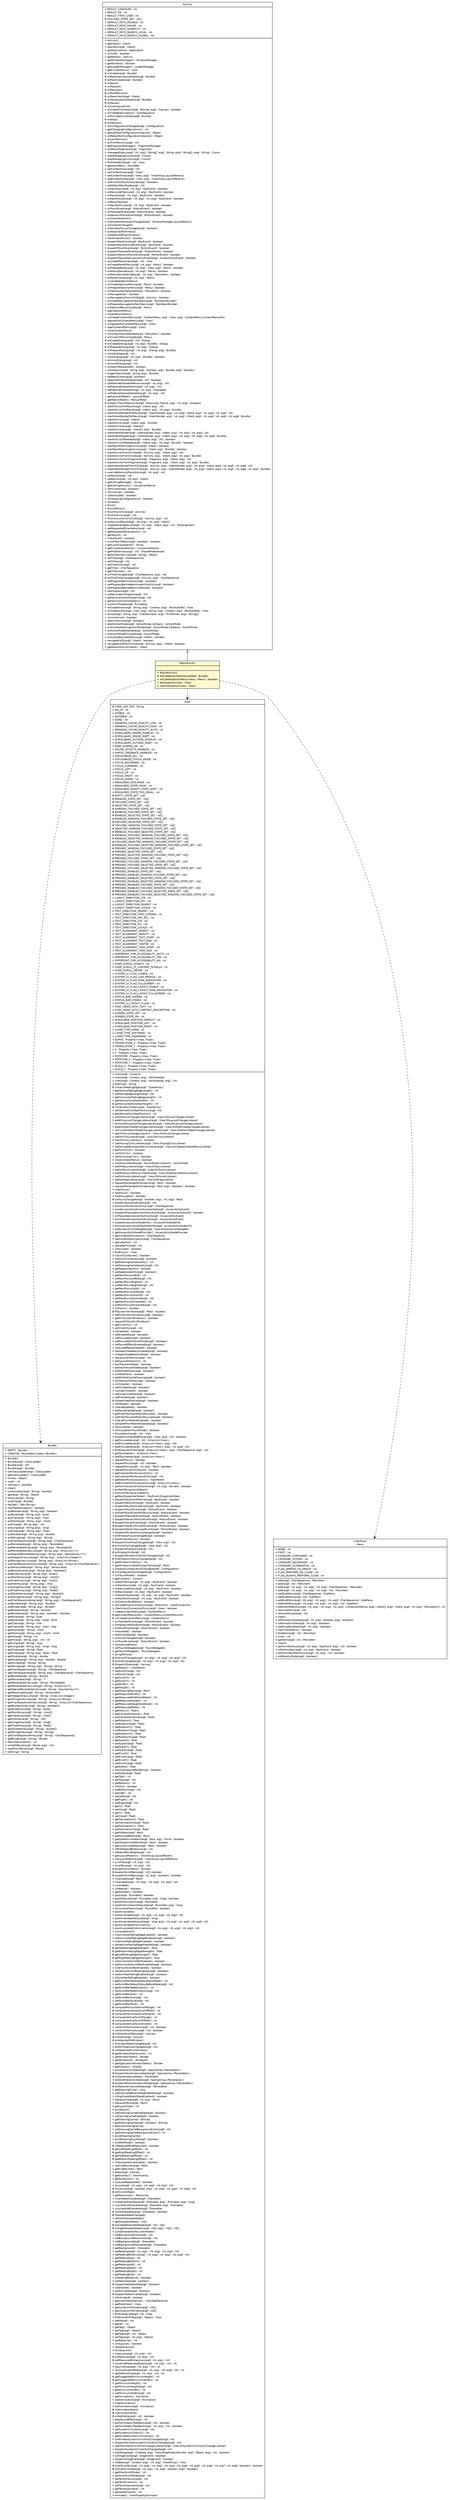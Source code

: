 #!/usr/local/bin/dot
#
# Class diagram 
# Generated by UMLGraph version R5_6_6-1-g9240c4 (http://www.umlgraph.org/)
#

digraph G {
	edge [fontname="Helvetica",fontsize=10,labelfontname="Helvetica",labelfontsize=10];
	node [fontname="Helvetica",fontsize=10,shape=plaintext];
	nodesep=0.25;
	ranksep=0.5;
	// epfl.sweng.entry.MainActivity
	c616 [label=<<table title="epfl.sweng.entry.MainActivity" border="0" cellborder="1" cellspacing="0" cellpadding="2" port="p" bgcolor="lemonChiffon" href="./MainActivity.html">
		<tr><td><table border="0" cellspacing="0" cellpadding="1">
<tr><td align="center" balign="center"> MainActivity </td></tr>
		</table></td></tr>
		<tr><td><table border="0" cellspacing="0" cellpadding="1">
<tr><td align="left" balign="left">  </td></tr>
		</table></td></tr>
		<tr><td><table border="0" cellspacing="0" cellpadding="1">
<tr><td align="left" balign="left"> + MainActivity() </td></tr>
<tr><td align="left" balign="left"> # onCreate(savedInstanceState : Bundle) </td></tr>
<tr><td align="left" balign="left"> + onCreateOptionsMenu(menu : Menu) : boolean </td></tr>
<tr><td align="left" balign="left"> + askQuestion(view : View) </td></tr>
<tr><td align="left" balign="left"> + submitQuestion(view : View) </td></tr>
		</table></td></tr>
		</table>>, URL="./MainActivity.html", fontname="Helvetica", fontcolor="black", fontsize=10.0];
	//epfl.sweng.entry.MainActivity extends android.app.Activity
	c638:p -> c616:p [dir=back,arrowtail=empty];
	// epfl.sweng.entry.MainActivity DEPEND android.os.Bundle
	c616:p -> c639:p [taillabel="", label="", headlabel="", fontname="Helvetica", fontcolor="black", fontsize=10.0, color="black", arrowhead=open, style=dashed];
	// epfl.sweng.entry.MainActivity DEPEND android.view.View
	c616:p -> c640:p [taillabel="", label="", headlabel="", fontname="Helvetica", fontcolor="black", fontsize=10.0, color="black", arrowhead=open, style=dashed];
	// epfl.sweng.entry.MainActivity DEPEND android.view.Menu
	c616:p -> c641:p [taillabel="", label="", headlabel="", fontname="Helvetica", fontcolor="black", fontsize=10.0, color="black", arrowhead=open, style=dashed];
	// android.view.View
	c640 [label=<<table title="android.view.View" border="0" cellborder="1" cellspacing="0" cellpadding="2" port="p" href="http://java.sun.com/j2se/1.4.2/docs/api/android/view/View.html">
		<tr><td><table border="0" cellspacing="0" cellpadding="1">
<tr><td align="center" balign="center"> View </td></tr>
		</table></td></tr>
		<tr><td><table border="0" cellspacing="0" cellpadding="1">
<tr><td align="left" balign="left"> # VIEW_LOG_TAG : String </td></tr>
<tr><td align="left" balign="left"> + NO_ID : int </td></tr>
<tr><td align="left" balign="left"> + VISIBLE : int </td></tr>
<tr><td align="left" balign="left"> + INVISIBLE : int </td></tr>
<tr><td align="left" balign="left"> + GONE : int </td></tr>
<tr><td align="left" balign="left"> + DRAWING_CACHE_QUALITY_LOW : int </td></tr>
<tr><td align="left" balign="left"> + DRAWING_CACHE_QUALITY_HIGH : int </td></tr>
<tr><td align="left" balign="left"> + DRAWING_CACHE_QUALITY_AUTO : int </td></tr>
<tr><td align="left" balign="left"> + SCROLLBARS_INSIDE_OVERLAY : int </td></tr>
<tr><td align="left" balign="left"> + SCROLLBARS_INSIDE_INSET : int </td></tr>
<tr><td align="left" balign="left"> + SCROLLBARS_OUTSIDE_OVERLAY : int </td></tr>
<tr><td align="left" balign="left"> + SCROLLBARS_OUTSIDE_INSET : int </td></tr>
<tr><td align="left" balign="left"> + KEEP_SCREEN_ON : int </td></tr>
<tr><td align="left" balign="left"> + SOUND_EFFECTS_ENABLED : int </td></tr>
<tr><td align="left" balign="left"> + HAPTIC_FEEDBACK_ENABLED : int </td></tr>
<tr><td align="left" balign="left"> + FOCUSABLES_ALL : int </td></tr>
<tr><td align="left" balign="left"> + FOCUSABLES_TOUCH_MODE : int </td></tr>
<tr><td align="left" balign="left"> + FOCUS_BACKWARD : int </td></tr>
<tr><td align="left" balign="left"> + FOCUS_FORWARD : int </td></tr>
<tr><td align="left" balign="left"> + FOCUS_LEFT : int </td></tr>
<tr><td align="left" balign="left"> + FOCUS_UP : int </td></tr>
<tr><td align="left" balign="left"> + FOCUS_RIGHT : int </td></tr>
<tr><td align="left" balign="left"> + FOCUS_DOWN : int </td></tr>
<tr><td align="left" balign="left"> + MEASURED_SIZE_MASK : int </td></tr>
<tr><td align="left" balign="left"> + MEASURED_STATE_MASK : int </td></tr>
<tr><td align="left" balign="left"> + MEASURED_HEIGHT_STATE_SHIFT : int </td></tr>
<tr><td align="left" balign="left"> + MEASURED_STATE_TOO_SMALL : int </td></tr>
<tr><td align="left" balign="left"> # EMPTY_STATE_SET : int[] </td></tr>
<tr><td align="left" balign="left"> # ENABLED_STATE_SET : int[] </td></tr>
<tr><td align="left" balign="left"> # FOCUSED_STATE_SET : int[] </td></tr>
<tr><td align="left" balign="left"> # SELECTED_STATE_SET : int[] </td></tr>
<tr><td align="left" balign="left"> # WINDOW_FOCUSED_STATE_SET : int[] </td></tr>
<tr><td align="left" balign="left"> # ENABLED_FOCUSED_STATE_SET : int[] </td></tr>
<tr><td align="left" balign="left"> # ENABLED_SELECTED_STATE_SET : int[] </td></tr>
<tr><td align="left" balign="left"> # ENABLED_WINDOW_FOCUSED_STATE_SET : int[] </td></tr>
<tr><td align="left" balign="left"> # FOCUSED_SELECTED_STATE_SET : int[] </td></tr>
<tr><td align="left" balign="left"> # FOCUSED_WINDOW_FOCUSED_STATE_SET : int[] </td></tr>
<tr><td align="left" balign="left"> # SELECTED_WINDOW_FOCUSED_STATE_SET : int[] </td></tr>
<tr><td align="left" balign="left"> # ENABLED_FOCUSED_SELECTED_STATE_SET : int[] </td></tr>
<tr><td align="left" balign="left"> # ENABLED_FOCUSED_WINDOW_FOCUSED_STATE_SET : int[] </td></tr>
<tr><td align="left" balign="left"> # ENABLED_SELECTED_WINDOW_FOCUSED_STATE_SET : int[] </td></tr>
<tr><td align="left" balign="left"> # FOCUSED_SELECTED_WINDOW_FOCUSED_STATE_SET : int[] </td></tr>
<tr><td align="left" balign="left"> # ENABLED_FOCUSED_SELECTED_WINDOW_FOCUSED_STATE_SET : int[] </td></tr>
<tr><td align="left" balign="left"> # PRESSED_WINDOW_FOCUSED_STATE_SET : int[] </td></tr>
<tr><td align="left" balign="left"> # PRESSED_SELECTED_STATE_SET : int[] </td></tr>
<tr><td align="left" balign="left"> # PRESSED_SELECTED_WINDOW_FOCUSED_STATE_SET : int[] </td></tr>
<tr><td align="left" balign="left"> # PRESSED_FOCUSED_STATE_SET : int[] </td></tr>
<tr><td align="left" balign="left"> # PRESSED_FOCUSED_WINDOW_FOCUSED_STATE_SET : int[] </td></tr>
<tr><td align="left" balign="left"> # PRESSED_FOCUSED_SELECTED_STATE_SET : int[] </td></tr>
<tr><td align="left" balign="left"> # PRESSED_FOCUSED_SELECTED_WINDOW_FOCUSED_STATE_SET : int[] </td></tr>
<tr><td align="left" balign="left"> # PRESSED_ENABLED_STATE_SET : int[] </td></tr>
<tr><td align="left" balign="left"> # PRESSED_ENABLED_WINDOW_FOCUSED_STATE_SET : int[] </td></tr>
<tr><td align="left" balign="left"> # PRESSED_ENABLED_SELECTED_STATE_SET : int[] </td></tr>
<tr><td align="left" balign="left"> # PRESSED_ENABLED_SELECTED_WINDOW_FOCUSED_STATE_SET : int[] </td></tr>
<tr><td align="left" balign="left"> # PRESSED_ENABLED_FOCUSED_STATE_SET : int[] </td></tr>
<tr><td align="left" balign="left"> # PRESSED_ENABLED_FOCUSED_WINDOW_FOCUSED_STATE_SET : int[] </td></tr>
<tr><td align="left" balign="left"> # PRESSED_ENABLED_FOCUSED_SELECTED_STATE_SET : int[] </td></tr>
<tr><td align="left" balign="left"> # PRESSED_ENABLED_FOCUSED_SELECTED_WINDOW_FOCUSED_STATE_SET : int[] </td></tr>
<tr><td align="left" balign="left"> + LAYOUT_DIRECTION_LTR : int </td></tr>
<tr><td align="left" balign="left"> + LAYOUT_DIRECTION_RTL : int </td></tr>
<tr><td align="left" balign="left"> + LAYOUT_DIRECTION_INHERIT : int </td></tr>
<tr><td align="left" balign="left"> + LAYOUT_DIRECTION_LOCALE : int </td></tr>
<tr><td align="left" balign="left"> + TEXT_DIRECTION_INHERIT : int </td></tr>
<tr><td align="left" balign="left"> + TEXT_DIRECTION_FIRST_STRONG : int </td></tr>
<tr><td align="left" balign="left"> + TEXT_DIRECTION_ANY_RTL : int </td></tr>
<tr><td align="left" balign="left"> + TEXT_DIRECTION_LTR : int </td></tr>
<tr><td align="left" balign="left"> + TEXT_DIRECTION_RTL : int </td></tr>
<tr><td align="left" balign="left"> + TEXT_DIRECTION_LOCALE : int </td></tr>
<tr><td align="left" balign="left"> + TEXT_ALIGNMENT_INHERIT : int </td></tr>
<tr><td align="left" balign="left"> + TEXT_ALIGNMENT_GRAVITY : int </td></tr>
<tr><td align="left" balign="left"> + TEXT_ALIGNMENT_TEXT_START : int </td></tr>
<tr><td align="left" balign="left"> + TEXT_ALIGNMENT_TEXT_END : int </td></tr>
<tr><td align="left" balign="left"> + TEXT_ALIGNMENT_CENTER : int </td></tr>
<tr><td align="left" balign="left"> + TEXT_ALIGNMENT_VIEW_START : int </td></tr>
<tr><td align="left" balign="left"> + TEXT_ALIGNMENT_VIEW_END : int </td></tr>
<tr><td align="left" balign="left"> + IMPORTANT_FOR_ACCESSIBILITY_AUTO : int </td></tr>
<tr><td align="left" balign="left"> + IMPORTANT_FOR_ACCESSIBILITY_YES : int </td></tr>
<tr><td align="left" balign="left"> + IMPORTANT_FOR_ACCESSIBILITY_NO : int </td></tr>
<tr><td align="left" balign="left"> + OVER_SCROLL_ALWAYS : int </td></tr>
<tr><td align="left" balign="left"> + OVER_SCROLL_IF_CONTENT_SCROLLS : int </td></tr>
<tr><td align="left" balign="left"> + OVER_SCROLL_NEVER : int </td></tr>
<tr><td align="left" balign="left"> + SYSTEM_UI_FLAG_VISIBLE : int </td></tr>
<tr><td align="left" balign="left"> + SYSTEM_UI_FLAG_LOW_PROFILE : int </td></tr>
<tr><td align="left" balign="left"> + SYSTEM_UI_FLAG_HIDE_NAVIGATION : int </td></tr>
<tr><td align="left" balign="left"> + SYSTEM_UI_FLAG_FULLSCREEN : int </td></tr>
<tr><td align="left" balign="left"> + SYSTEM_UI_FLAG_LAYOUT_STABLE : int </td></tr>
<tr><td align="left" balign="left"> + SYSTEM_UI_FLAG_LAYOUT_HIDE_NAVIGATION : int </td></tr>
<tr><td align="left" balign="left"> + SYSTEM_UI_FLAG_LAYOUT_FULLSCREEN : int </td></tr>
<tr><td align="left" balign="left"> + STATUS_BAR_HIDDEN : int </td></tr>
<tr><td align="left" balign="left"> + STATUS_BAR_VISIBLE : int </td></tr>
<tr><td align="left" balign="left"> + SYSTEM_UI_LAYOUT_FLAGS : int </td></tr>
<tr><td align="left" balign="left"> + FIND_VIEWS_WITH_TEXT : int </td></tr>
<tr><td align="left" balign="left"> + FIND_VIEWS_WITH_CONTENT_DESCRIPTION : int </td></tr>
<tr><td align="left" balign="left"> + SCREEN_STATE_OFF : int </td></tr>
<tr><td align="left" balign="left"> + SCREEN_STATE_ON : int </td></tr>
<tr><td align="left" balign="left"> + SCROLLBAR_POSITION_DEFAULT : int </td></tr>
<tr><td align="left" balign="left"> + SCROLLBAR_POSITION_LEFT : int </td></tr>
<tr><td align="left" balign="left"> + SCROLLBAR_POSITION_RIGHT : int </td></tr>
<tr><td align="left" balign="left"> + LAYER_TYPE_NONE : int </td></tr>
<tr><td align="left" balign="left"> + LAYER_TYPE_SOFTWARE : int </td></tr>
<tr><td align="left" balign="left"> + LAYER_TYPE_HARDWARE : int </td></tr>
<tr><td align="left" balign="left"> + ALPHA : Property&lt;View, Float&gt; </td></tr>
<tr><td align="left" balign="left"> + TRANSLATION_X : Property&lt;View, Float&gt; </td></tr>
<tr><td align="left" balign="left"> + TRANSLATION_Y : Property&lt;View, Float&gt; </td></tr>
<tr><td align="left" balign="left"> + X : Property&lt;View, Float&gt; </td></tr>
<tr><td align="left" balign="left"> + Y : Property&lt;View, Float&gt; </td></tr>
<tr><td align="left" balign="left"> + ROTATION : Property&lt;View, Float&gt; </td></tr>
<tr><td align="left" balign="left"> + ROTATION_X : Property&lt;View, Float&gt; </td></tr>
<tr><td align="left" balign="left"> + ROTATION_Y : Property&lt;View, Float&gt; </td></tr>
<tr><td align="left" balign="left"> + SCALE_X : Property&lt;View, Float&gt; </td></tr>
<tr><td align="left" balign="left"> + SCALE_Y : Property&lt;View, Float&gt; </td></tr>
		</table></td></tr>
		<tr><td><table border="0" cellspacing="0" cellpadding="1">
<tr><td align="left" balign="left"> + View(arg0 : Context) </td></tr>
<tr><td align="left" balign="left"> + View(arg0 : Context, arg1 : AttributeSet) </td></tr>
<tr><td align="left" balign="left"> + View(arg0 : Context, arg1 : AttributeSet, arg2 : int) </td></tr>
<tr><td align="left" balign="left"> + toString() : String </td></tr>
<tr><td align="left" balign="left"> # initializeFadingEdge(arg0 : TypedArray) </td></tr>
<tr><td align="left" balign="left"> + getVerticalFadingEdgeLength() : int </td></tr>
<tr><td align="left" balign="left"> + setFadingEdgeLength(arg0 : int) </td></tr>
<tr><td align="left" balign="left"> + getHorizontalFadingEdgeLength() : int </td></tr>
<tr><td align="left" balign="left"> + getVerticalScrollbarWidth() : int </td></tr>
<tr><td align="left" balign="left"> # getHorizontalScrollbarHeight() : int </td></tr>
<tr><td align="left" balign="left"> # initializeScrollbars(arg0 : TypedArray) </td></tr>
<tr><td align="left" balign="left"> + setVerticalScrollbarPosition(arg0 : int) </td></tr>
<tr><td align="left" balign="left"> + getVerticalScrollbarPosition() : int </td></tr>
<tr><td align="left" balign="left"> + setOnFocusChangeListener(arg0 : View.OnFocusChangeListener) </td></tr>
<tr><td align="left" balign="left"> + addOnLayoutChangeListener(arg0 : View.OnLayoutChangeListener) </td></tr>
<tr><td align="left" balign="left"> + removeOnLayoutChangeListener(arg0 : View.OnLayoutChangeListener) </td></tr>
<tr><td align="left" balign="left"> + addOnAttachStateChangeListener(arg0 : View.OnAttachStateChangeListener) </td></tr>
<tr><td align="left" balign="left"> + removeOnAttachStateChangeListener(arg0 : View.OnAttachStateChangeListener) </td></tr>
<tr><td align="left" balign="left"> + getOnFocusChangeListener() : View.OnFocusChangeListener </td></tr>
<tr><td align="left" balign="left"> + setOnClickListener(arg0 : View.OnClickListener) </td></tr>
<tr><td align="left" balign="left"> + hasOnClickListeners() : boolean </td></tr>
<tr><td align="left" balign="left"> + setOnLongClickListener(arg0 : View.OnLongClickListener) </td></tr>
<tr><td align="left" balign="left"> + setOnCreateContextMenuListener(arg0 : View.OnCreateContextMenuListener) </td></tr>
<tr><td align="left" balign="left"> + performClick() : boolean </td></tr>
<tr><td align="left" balign="left"> + callOnClick() : boolean </td></tr>
<tr><td align="left" balign="left"> + performLongClick() : boolean </td></tr>
<tr><td align="left" balign="left"> + showContextMenu() : boolean </td></tr>
<tr><td align="left" balign="left"> + startActionMode(arg0 : ActionMode.Callback) : ActionMode </td></tr>
<tr><td align="left" balign="left"> + setOnKeyListener(arg0 : View.OnKeyListener) </td></tr>
<tr><td align="left" balign="left"> + setOnTouchListener(arg0 : View.OnTouchListener) </td></tr>
<tr><td align="left" balign="left"> + setOnGenericMotionListener(arg0 : View.OnGenericMotionListener) </td></tr>
<tr><td align="left" balign="left"> + setOnHoverListener(arg0 : View.OnHoverListener) </td></tr>
<tr><td align="left" balign="left"> + setOnDragListener(arg0 : View.OnDragListener) </td></tr>
<tr><td align="left" balign="left"> + requestRectangleOnScreen(arg0 : Rect) : boolean </td></tr>
<tr><td align="left" balign="left"> + requestRectangleOnScreen(arg0 : Rect, arg1 : boolean) : boolean </td></tr>
<tr><td align="left" balign="left"> + clearFocus() </td></tr>
<tr><td align="left" balign="left"> + hasFocus() : boolean </td></tr>
<tr><td align="left" balign="left"> + hasFocusable() : boolean </td></tr>
<tr><td align="left" balign="left"> # onFocusChanged(arg0 : boolean, arg1 : int, arg2 : Rect) </td></tr>
<tr><td align="left" balign="left"> + sendAccessibilityEvent(arg0 : int) </td></tr>
<tr><td align="left" balign="left"> + announceForAccessibility(arg0 : CharSequence) </td></tr>
<tr><td align="left" balign="left"> + sendAccessibilityEventUnchecked(arg0 : AccessibilityEvent) </td></tr>
<tr><td align="left" balign="left"> + dispatchPopulateAccessibilityEvent(arg0 : AccessibilityEvent) : boolean </td></tr>
<tr><td align="left" balign="left"> + onPopulateAccessibilityEvent(arg0 : AccessibilityEvent) </td></tr>
<tr><td align="left" balign="left"> + onInitializeAccessibilityEvent(arg0 : AccessibilityEvent) </td></tr>
<tr><td align="left" balign="left"> + createAccessibilityNodeInfo() : AccessibilityNodeInfo </td></tr>
<tr><td align="left" balign="left"> + onInitializeAccessibilityNodeInfo(arg0 : AccessibilityNodeInfo) </td></tr>
<tr><td align="left" balign="left"> + setAccessibilityDelegate(arg0 : View.AccessibilityDelegate) </td></tr>
<tr><td align="left" balign="left"> + getAccessibilityNodeProvider() : AccessibilityNodeProvider </td></tr>
<tr><td align="left" balign="left"> + getContentDescription() : CharSequence </td></tr>
<tr><td align="left" balign="left"> + setContentDescription(arg0 : CharSequence) </td></tr>
<tr><td align="left" balign="left"> + getLabelFor() : int </td></tr>
<tr><td align="left" balign="left"> + setLabelFor(arg0 : int) </td></tr>
<tr><td align="left" balign="left"> + isFocused() : boolean </td></tr>
<tr><td align="left" balign="left"> + findFocus() : View </td></tr>
<tr><td align="left" balign="left"> + isScrollContainer() : boolean </td></tr>
<tr><td align="left" balign="left"> + setScrollContainer(arg0 : boolean) </td></tr>
<tr><td align="left" balign="left"> + getDrawingCacheQuality() : int </td></tr>
<tr><td align="left" balign="left"> + setDrawingCacheQuality(arg0 : int) </td></tr>
<tr><td align="left" balign="left"> + getKeepScreenOn() : boolean </td></tr>
<tr><td align="left" balign="left"> + setKeepScreenOn(arg0 : boolean) </td></tr>
<tr><td align="left" balign="left"> + getNextFocusLeftId() : int </td></tr>
<tr><td align="left" balign="left"> + setNextFocusLeftId(arg0 : int) </td></tr>
<tr><td align="left" balign="left"> + getNextFocusRightId() : int </td></tr>
<tr><td align="left" balign="left"> + setNextFocusRightId(arg0 : int) </td></tr>
<tr><td align="left" balign="left"> + getNextFocusUpId() : int </td></tr>
<tr><td align="left" balign="left"> + setNextFocusUpId(arg0 : int) </td></tr>
<tr><td align="left" balign="left"> + getNextFocusDownId() : int </td></tr>
<tr><td align="left" balign="left"> + setNextFocusDownId(arg0 : int) </td></tr>
<tr><td align="left" balign="left"> + getNextFocusForwardId() : int </td></tr>
<tr><td align="left" balign="left"> + setNextFocusForwardId(arg0 : int) </td></tr>
<tr><td align="left" balign="left"> + isShown() : boolean </td></tr>
<tr><td align="left" balign="left"> # fitSystemWindows(arg0 : Rect) : boolean </td></tr>
<tr><td align="left" balign="left"> + setFitsSystemWindows(arg0 : boolean) </td></tr>
<tr><td align="left" balign="left"> + getFitsSystemWindows() : boolean </td></tr>
<tr><td align="left" balign="left"> + requestFitSystemWindows() </td></tr>
<tr><td align="left" balign="left"> + getVisibility() : int </td></tr>
<tr><td align="left" balign="left"> + setVisibility(arg0 : int) </td></tr>
<tr><td align="left" balign="left"> + isEnabled() : boolean </td></tr>
<tr><td align="left" balign="left"> + setEnabled(arg0 : boolean) </td></tr>
<tr><td align="left" balign="left"> + setFocusable(arg0 : boolean) </td></tr>
<tr><td align="left" balign="left"> + setFocusableInTouchMode(arg0 : boolean) </td></tr>
<tr><td align="left" balign="left"> + setSoundEffectsEnabled(arg0 : boolean) </td></tr>
<tr><td align="left" balign="left"> + isSoundEffectsEnabled() : boolean </td></tr>
<tr><td align="left" balign="left"> + setHapticFeedbackEnabled(arg0 : boolean) </td></tr>
<tr><td align="left" balign="left"> + isHapticFeedbackEnabled() : boolean </td></tr>
<tr><td align="left" balign="left"> + setLayoutDirection(arg0 : int) </td></tr>
<tr><td align="left" balign="left"> + getLayoutDirection() : int </td></tr>
<tr><td align="left" balign="left"> + hasTransientState() : boolean </td></tr>
<tr><td align="left" balign="left"> + setHasTransientState(arg0 : boolean) </td></tr>
<tr><td align="left" balign="left"> + setWillNotDraw(arg0 : boolean) </td></tr>
<tr><td align="left" balign="left"> + willNotDraw() : boolean </td></tr>
<tr><td align="left" balign="left"> + setWillNotCacheDrawing(arg0 : boolean) </td></tr>
<tr><td align="left" balign="left"> + willNotCacheDrawing() : boolean </td></tr>
<tr><td align="left" balign="left"> + isClickable() : boolean </td></tr>
<tr><td align="left" balign="left"> + setClickable(arg0 : boolean) </td></tr>
<tr><td align="left" balign="left"> + isLongClickable() : boolean </td></tr>
<tr><td align="left" balign="left"> + setLongClickable(arg0 : boolean) </td></tr>
<tr><td align="left" balign="left"> + setPressed(arg0 : boolean) </td></tr>
<tr><td align="left" balign="left"> # dispatchSetPressed(arg0 : boolean) </td></tr>
<tr><td align="left" balign="left"> + isPressed() : boolean </td></tr>
<tr><td align="left" balign="left"> + isSaveEnabled() : boolean </td></tr>
<tr><td align="left" balign="left"> + setSaveEnabled(arg0 : boolean) </td></tr>
<tr><td align="left" balign="left"> + getFilterTouchesWhenObscured() : boolean </td></tr>
<tr><td align="left" balign="left"> + setFilterTouchesWhenObscured(arg0 : boolean) </td></tr>
<tr><td align="left" balign="left"> + isSaveFromParentEnabled() : boolean </td></tr>
<tr><td align="left" balign="left"> + setSaveFromParentEnabled(arg0 : boolean) </td></tr>
<tr><td align="left" balign="left"> + isFocusable() : boolean </td></tr>
<tr><td align="left" balign="left"> + isFocusableInTouchMode() : boolean </td></tr>
<tr><td align="left" balign="left"> + focusSearch(arg0 : int) : View </td></tr>
<tr><td align="left" balign="left"> + dispatchUnhandledMove(arg0 : View, arg1 : int) : boolean </td></tr>
<tr><td align="left" balign="left"> + getFocusables(arg0 : int) : ArrayList&lt;View&gt; </td></tr>
<tr><td align="left" balign="left"> + addFocusables(arg0 : ArrayList&lt;View&gt;, arg1 : int) </td></tr>
<tr><td align="left" balign="left"> + addFocusables(arg0 : ArrayList&lt;View&gt;, arg1 : int, arg2 : int) </td></tr>
<tr><td align="left" balign="left"> + findViewsWithText(arg0 : ArrayList&lt;View&gt;, arg1 : CharSequence, arg2 : int) </td></tr>
<tr><td align="left" balign="left"> + getTouchables() : ArrayList&lt;View&gt; </td></tr>
<tr><td align="left" balign="left"> + addTouchables(arg0 : ArrayList&lt;View&gt;) </td></tr>
<tr><td align="left" balign="left"> + requestFocus() : boolean </td></tr>
<tr><td align="left" balign="left"> + requestFocus(arg0 : int) : boolean </td></tr>
<tr><td align="left" balign="left"> + requestFocus(arg0 : int, arg1 : Rect) : boolean </td></tr>
<tr><td align="left" balign="left"> + requestFocusFromTouch() : boolean </td></tr>
<tr><td align="left" balign="left"> + getImportantForAccessibility() : int </td></tr>
<tr><td align="left" balign="left"> + setImportantForAccessibility(arg0 : int) </td></tr>
<tr><td align="left" balign="left"> + getParentForAccessibility() : ViewParent </td></tr>
<tr><td align="left" balign="left"> + addChildrenForAccessibility(arg0 : ArrayList&lt;View&gt;) </td></tr>
<tr><td align="left" balign="left"> + performAccessibilityAction(arg0 : int, arg1 : Bundle) : boolean </td></tr>
<tr><td align="left" balign="left"> + onStartTemporaryDetach() </td></tr>
<tr><td align="left" balign="left"> + onFinishTemporaryDetach() </td></tr>
<tr><td align="left" balign="left"> + getKeyDispatcherState() : KeyEvent.DispatcherState </td></tr>
<tr><td align="left" balign="left"> + dispatchKeyEventPreIme(arg0 : KeyEvent) : boolean </td></tr>
<tr><td align="left" balign="left"> + dispatchKeyEvent(arg0 : KeyEvent) : boolean </td></tr>
<tr><td align="left" balign="left"> + dispatchKeyShortcutEvent(arg0 : KeyEvent) : boolean </td></tr>
<tr><td align="left" balign="left"> + dispatchTouchEvent(arg0 : MotionEvent) : boolean </td></tr>
<tr><td align="left" balign="left"> + onFilterTouchEventForSecurity(arg0 : MotionEvent) : boolean </td></tr>
<tr><td align="left" balign="left"> + dispatchTrackballEvent(arg0 : MotionEvent) : boolean </td></tr>
<tr><td align="left" balign="left"> + dispatchGenericMotionEvent(arg0 : MotionEvent) : boolean </td></tr>
<tr><td align="left" balign="left"> # dispatchHoverEvent(arg0 : MotionEvent) : boolean </td></tr>
<tr><td align="left" balign="left"> # dispatchGenericPointerEvent(arg0 : MotionEvent) : boolean </td></tr>
<tr><td align="left" balign="left"> # dispatchGenericFocusedEvent(arg0 : MotionEvent) : boolean </td></tr>
<tr><td align="left" balign="left"> + dispatchWindowFocusChanged(arg0 : boolean) </td></tr>
<tr><td align="left" balign="left"> + onWindowFocusChanged(arg0 : boolean) </td></tr>
<tr><td align="left" balign="left"> + hasWindowFocus() : boolean </td></tr>
<tr><td align="left" balign="left"> # dispatchVisibilityChanged(arg0 : View, arg1 : int) </td></tr>
<tr><td align="left" balign="left"> # onVisibilityChanged(arg0 : View, arg1 : int) </td></tr>
<tr><td align="left" balign="left"> + dispatchDisplayHint(arg0 : int) </td></tr>
<tr><td align="left" balign="left"> # onDisplayHint(arg0 : int) </td></tr>
<tr><td align="left" balign="left"> + dispatchWindowVisibilityChanged(arg0 : int) </td></tr>
<tr><td align="left" balign="left"> # onWindowVisibilityChanged(arg0 : int) </td></tr>
<tr><td align="left" balign="left"> + getWindowVisibility() : int </td></tr>
<tr><td align="left" balign="left"> + getWindowVisibleDisplayFrame(arg0 : Rect) </td></tr>
<tr><td align="left" balign="left"> + dispatchConfigurationChanged(arg0 : Configuration) </td></tr>
<tr><td align="left" balign="left"> # onConfigurationChanged(arg0 : Configuration) </td></tr>
<tr><td align="left" balign="left"> + isInTouchMode() : boolean </td></tr>
<tr><td align="left" balign="left"> + getContext() : Context </td></tr>
<tr><td align="left" balign="left"> + onKeyPreIme(arg0 : int, arg1 : KeyEvent) : boolean </td></tr>
<tr><td align="left" balign="left"> + onKeyDown(arg0 : int, arg1 : KeyEvent) : boolean </td></tr>
<tr><td align="left" balign="left"> + onKeyLongPress(arg0 : int, arg1 : KeyEvent) : boolean </td></tr>
<tr><td align="left" balign="left"> + onKeyUp(arg0 : int, arg1 : KeyEvent) : boolean </td></tr>
<tr><td align="left" balign="left"> + onKeyMultiple(arg0 : int, arg1 : int, arg2 : KeyEvent) : boolean </td></tr>
<tr><td align="left" balign="left"> + onKeyShortcut(arg0 : int, arg1 : KeyEvent) : boolean </td></tr>
<tr><td align="left" balign="left"> + onCheckIsTextEditor() : boolean </td></tr>
<tr><td align="left" balign="left"> + onCreateInputConnection(arg0 : EditorInfo) : InputConnection </td></tr>
<tr><td align="left" balign="left"> + checkInputConnectionProxy(arg0 : View) : boolean </td></tr>
<tr><td align="left" balign="left"> + createContextMenu(arg0 : ContextMenu) </td></tr>
<tr><td align="left" balign="left"> # getContextMenuInfo() : ContextMenu.ContextMenuInfo </td></tr>
<tr><td align="left" balign="left"> # onCreateContextMenu(arg0 : ContextMenu) </td></tr>
<tr><td align="left" balign="left"> + onTrackballEvent(arg0 : MotionEvent) : boolean </td></tr>
<tr><td align="left" balign="left"> + onGenericMotionEvent(arg0 : MotionEvent) : boolean </td></tr>
<tr><td align="left" balign="left"> + onHoverEvent(arg0 : MotionEvent) : boolean </td></tr>
<tr><td align="left" balign="left"> + isHovered() : boolean </td></tr>
<tr><td align="left" balign="left"> + setHovered(arg0 : boolean) </td></tr>
<tr><td align="left" balign="left"> + onHoverChanged(arg0 : boolean) </td></tr>
<tr><td align="left" balign="left"> + onTouchEvent(arg0 : MotionEvent) : boolean </td></tr>
<tr><td align="left" balign="left"> + cancelLongPress() </td></tr>
<tr><td align="left" balign="left"> + setTouchDelegate(arg0 : TouchDelegate) </td></tr>
<tr><td align="left" balign="left"> + getTouchDelegate() : TouchDelegate </td></tr>
<tr><td align="left" balign="left"> + bringToFront() </td></tr>
<tr><td align="left" balign="left"> # onScrollChanged(arg0 : int, arg1 : int, arg2 : int, arg3 : int) </td></tr>
<tr><td align="left" balign="left"> # onSizeChanged(arg0 : int, arg1 : int, arg2 : int, arg3 : int) </td></tr>
<tr><td align="left" balign="left"> # dispatchDraw(arg0 : Canvas) </td></tr>
<tr><td align="left" balign="left"> + getParent() : ViewParent </td></tr>
<tr><td align="left" balign="left"> + setScrollX(arg0 : int) </td></tr>
<tr><td align="left" balign="left"> + setScrollY(arg0 : int) </td></tr>
<tr><td align="left" balign="left"> + getScrollX() : int </td></tr>
<tr><td align="left" balign="left"> + getScrollY() : int </td></tr>
<tr><td align="left" balign="left"> + getWidth() : int </td></tr>
<tr><td align="left" balign="left"> + getHeight() : int </td></tr>
<tr><td align="left" balign="left"> + getDrawingRect(arg0 : Rect) </td></tr>
<tr><td align="left" balign="left"> + getMeasuredWidth() : int </td></tr>
<tr><td align="left" balign="left"> + getMeasuredWidthAndState() : int </td></tr>
<tr><td align="left" balign="left"> + getMeasuredHeight() : int </td></tr>
<tr><td align="left" balign="left"> + getMeasuredHeightAndState() : int </td></tr>
<tr><td align="left" balign="left"> + getMeasuredState() : int </td></tr>
<tr><td align="left" balign="left"> + getMatrix() : Matrix </td></tr>
<tr><td align="left" balign="left"> + getCameraDistance() : float </td></tr>
<tr><td align="left" balign="left"> + setCameraDistance(arg0 : float) </td></tr>
<tr><td align="left" balign="left"> + getRotation() : float </td></tr>
<tr><td align="left" balign="left"> + setRotation(arg0 : float) </td></tr>
<tr><td align="left" balign="left"> + getRotationY() : float </td></tr>
<tr><td align="left" balign="left"> + setRotationY(arg0 : float) </td></tr>
<tr><td align="left" balign="left"> + getRotationX() : float </td></tr>
<tr><td align="left" balign="left"> + setRotationX(arg0 : float) </td></tr>
<tr><td align="left" balign="left"> + getScaleX() : float </td></tr>
<tr><td align="left" balign="left"> + setScaleX(arg0 : float) </td></tr>
<tr><td align="left" balign="left"> + getScaleY() : float </td></tr>
<tr><td align="left" balign="left"> + setScaleY(arg0 : float) </td></tr>
<tr><td align="left" balign="left"> + getPivotX() : float </td></tr>
<tr><td align="left" balign="left"> + setPivotX(arg0 : float) </td></tr>
<tr><td align="left" balign="left"> + getPivotY() : float </td></tr>
<tr><td align="left" balign="left"> + setPivotY(arg0 : float) </td></tr>
<tr><td align="left" balign="left"> + getAlpha() : float </td></tr>
<tr><td align="left" balign="left"> + hasOverlappingRendering() : boolean </td></tr>
<tr><td align="left" balign="left"> + setAlpha(arg0 : float) </td></tr>
<tr><td align="left" balign="left"> + getTop() : int </td></tr>
<tr><td align="left" balign="left"> + setTop(arg0 : int) </td></tr>
<tr><td align="left" balign="left"> + getBottom() : int </td></tr>
<tr><td align="left" balign="left"> + isDirty() : boolean </td></tr>
<tr><td align="left" balign="left"> + setBottom(arg0 : int) </td></tr>
<tr><td align="left" balign="left"> + getLeft() : int </td></tr>
<tr><td align="left" balign="left"> + setLeft(arg0 : int) </td></tr>
<tr><td align="left" balign="left"> + getRight() : int </td></tr>
<tr><td align="left" balign="left"> + setRight(arg0 : int) </td></tr>
<tr><td align="left" balign="left"> + getX() : float </td></tr>
<tr><td align="left" balign="left"> + setX(arg0 : float) </td></tr>
<tr><td align="left" balign="left"> + getY() : float </td></tr>
<tr><td align="left" balign="left"> + setY(arg0 : float) </td></tr>
<tr><td align="left" balign="left"> + getTranslationX() : float </td></tr>
<tr><td align="left" balign="left"> + setTranslationX(arg0 : float) </td></tr>
<tr><td align="left" balign="left"> + getTranslationY() : float </td></tr>
<tr><td align="left" balign="left"> + setTranslationY(arg0 : float) </td></tr>
<tr><td align="left" balign="left"> + getHitRect(arg0 : Rect) </td></tr>
<tr><td align="left" balign="left"> + getFocusedRect(arg0 : Rect) </td></tr>
<tr><td align="left" balign="left"> + getGlobalVisibleRect(arg0 : Rect, arg1 : Point) : boolean </td></tr>
<tr><td align="left" balign="left"> + getGlobalVisibleRect(arg0 : Rect) : boolean </td></tr>
<tr><td align="left" balign="left"> + getLocalVisibleRect(arg0 : Rect) : boolean </td></tr>
<tr><td align="left" balign="left"> + offsetTopAndBottom(arg0 : int) </td></tr>
<tr><td align="left" balign="left"> + offsetLeftAndRight(arg0 : int) </td></tr>
<tr><td align="left" balign="left"> + getLayoutParams() : ViewGroup.LayoutParams </td></tr>
<tr><td align="left" balign="left"> + setLayoutParams(arg0 : ViewGroup.LayoutParams) </td></tr>
<tr><td align="left" balign="left"> + scrollTo(arg0 : int, arg1 : int) </td></tr>
<tr><td align="left" balign="left"> + scrollBy(arg0 : int, arg1 : int) </td></tr>
<tr><td align="left" balign="left"> # awakenScrollBars() : boolean </td></tr>
<tr><td align="left" balign="left"> # awakenScrollBars(arg0 : int) : boolean </td></tr>
<tr><td align="left" balign="left"> # awakenScrollBars(arg0 : int, arg1 : boolean) : boolean </td></tr>
<tr><td align="left" balign="left"> + invalidate(arg0 : Rect) </td></tr>
<tr><td align="left" balign="left"> + invalidate(arg0 : int, arg1 : int, arg2 : int, arg3 : int) </td></tr>
<tr><td align="left" balign="left"> + invalidate() </td></tr>
<tr><td align="left" balign="left"> + isOpaque() : boolean </td></tr>
<tr><td align="left" balign="left"> + getHandler() : Handler </td></tr>
<tr><td align="left" balign="left"> + post(arg0 : Runnable) : boolean </td></tr>
<tr><td align="left" balign="left"> + postDelayed(arg0 : Runnable, arg1 : long) : boolean </td></tr>
<tr><td align="left" balign="left"> + postOnAnimation(arg0 : Runnable) </td></tr>
<tr><td align="left" balign="left"> + postOnAnimationDelayed(arg0 : Runnable, arg1 : long) </td></tr>
<tr><td align="left" balign="left"> + removeCallbacks(arg0 : Runnable) : boolean </td></tr>
<tr><td align="left" balign="left"> + postInvalidate() </td></tr>
<tr><td align="left" balign="left"> + postInvalidate(arg0 : int, arg1 : int, arg2 : int, arg3 : int) </td></tr>
<tr><td align="left" balign="left"> + postInvalidateDelayed(arg0 : long) </td></tr>
<tr><td align="left" balign="left"> + postInvalidateDelayed(arg0 : long, arg1 : int, arg2 : int, arg3 : int, arg4 : int) </td></tr>
<tr><td align="left" balign="left"> + postInvalidateOnAnimation() </td></tr>
<tr><td align="left" balign="left"> + postInvalidateOnAnimation(arg0 : int, arg1 : int, arg2 : int, arg3 : int) </td></tr>
<tr><td align="left" balign="left"> + computeScroll() </td></tr>
<tr><td align="left" balign="left"> + isHorizontalFadingEdgeEnabled() : boolean </td></tr>
<tr><td align="left" balign="left"> + setHorizontalFadingEdgeEnabled(arg0 : boolean) </td></tr>
<tr><td align="left" balign="left"> + isVerticalFadingEdgeEnabled() : boolean </td></tr>
<tr><td align="left" balign="left"> + setVerticalFadingEdgeEnabled(arg0 : boolean) </td></tr>
<tr><td align="left" balign="left"> # getTopFadingEdgeStrength() : float </td></tr>
<tr><td align="left" balign="left"> # getBottomFadingEdgeStrength() : float </td></tr>
<tr><td align="left" balign="left"> # getLeftFadingEdgeStrength() : float </td></tr>
<tr><td align="left" balign="left"> # getRightFadingEdgeStrength() : float </td></tr>
<tr><td align="left" balign="left"> + isHorizontalScrollBarEnabled() : boolean </td></tr>
<tr><td align="left" balign="left"> + setHorizontalScrollBarEnabled(arg0 : boolean) </td></tr>
<tr><td align="left" balign="left"> + isVerticalScrollBarEnabled() : boolean </td></tr>
<tr><td align="left" balign="left"> + setVerticalScrollBarEnabled(arg0 : boolean) </td></tr>
<tr><td align="left" balign="left"> + setScrollbarFadingEnabled(arg0 : boolean) </td></tr>
<tr><td align="left" balign="left"> + isScrollbarFadingEnabled() : boolean </td></tr>
<tr><td align="left" balign="left"> + getScrollBarDefaultDelayBeforeFade() : int </td></tr>
<tr><td align="left" balign="left"> + setScrollBarDefaultDelayBeforeFade(arg0 : int) </td></tr>
<tr><td align="left" balign="left"> + getScrollBarFadeDuration() : int </td></tr>
<tr><td align="left" balign="left"> + setScrollBarFadeDuration(arg0 : int) </td></tr>
<tr><td align="left" balign="left"> + getScrollBarSize() : int </td></tr>
<tr><td align="left" balign="left"> + setScrollBarSize(arg0 : int) </td></tr>
<tr><td align="left" balign="left"> + setScrollBarStyle(arg0 : int) </td></tr>
<tr><td align="left" balign="left"> + getScrollBarStyle() : int </td></tr>
<tr><td align="left" balign="left"> # computeHorizontalScrollRange() : int </td></tr>
<tr><td align="left" balign="left"> # computeHorizontalScrollOffset() : int </td></tr>
<tr><td align="left" balign="left"> # computeHorizontalScrollExtent() : int </td></tr>
<tr><td align="left" balign="left"> # computeVerticalScrollRange() : int </td></tr>
<tr><td align="left" balign="left"> # computeVerticalScrollOffset() : int </td></tr>
<tr><td align="left" balign="left"> # computeVerticalScrollExtent() : int </td></tr>
<tr><td align="left" balign="left"> + canScrollHorizontally(arg0 : int) : boolean </td></tr>
<tr><td align="left" balign="left"> + canScrollVertically(arg0 : int) : boolean </td></tr>
<tr><td align="left" balign="left"> # onDrawScrollBars(arg0 : Canvas) </td></tr>
<tr><td align="left" balign="left"> # onDraw(arg0 : Canvas) </td></tr>
<tr><td align="left" balign="left"> # onAttachedToWindow() </td></tr>
<tr><td align="left" balign="left"> + onScreenStateChanged(arg0 : int) </td></tr>
<tr><td align="left" balign="left"> + onRtlPropertiesChanged(arg0 : int) </td></tr>
<tr><td align="left" balign="left"> # onDetachedFromWindow() </td></tr>
<tr><td align="left" balign="left"> # getWindowAttachCount() : int </td></tr>
<tr><td align="left" balign="left"> + getWindowToken() : IBinder </td></tr>
<tr><td align="left" balign="left"> + getWindowId() : WindowId </td></tr>
<tr><td align="left" balign="left"> + getApplicationWindowToken() : IBinder </td></tr>
<tr><td align="left" balign="left"> + getDisplay() : Display </td></tr>
<tr><td align="left" balign="left"> + saveHierarchyState(arg0 : SparseArray&lt;Parcelable&gt;) </td></tr>
<tr><td align="left" balign="left"> # dispatchSaveInstanceState(arg0 : SparseArray&lt;Parcelable&gt;) </td></tr>
<tr><td align="left" balign="left"> # onSaveInstanceState() : Parcelable </td></tr>
<tr><td align="left" balign="left"> + restoreHierarchyState(arg0 : SparseArray&lt;Parcelable&gt;) </td></tr>
<tr><td align="left" balign="left"> # dispatchRestoreInstanceState(arg0 : SparseArray&lt;Parcelable&gt;) </td></tr>
<tr><td align="left" balign="left"> # onRestoreInstanceState(arg0 : Parcelable) </td></tr>
<tr><td align="left" balign="left"> + getDrawingTime() : long </td></tr>
<tr><td align="left" balign="left"> + setDuplicateParentStateEnabled(arg0 : boolean) </td></tr>
<tr><td align="left" balign="left"> + isDuplicateParentStateEnabled() : boolean </td></tr>
<tr><td align="left" balign="left"> + setLayerType(arg0 : int, arg1 : Paint) </td></tr>
<tr><td align="left" balign="left"> + setLayerPaint(arg0 : Paint) </td></tr>
<tr><td align="left" balign="left"> + getLayerType() : int </td></tr>
<tr><td align="left" balign="left"> + buildLayer() </td></tr>
<tr><td align="left" balign="left"> + setDrawingCacheEnabled(arg0 : boolean) </td></tr>
<tr><td align="left" balign="left"> + isDrawingCacheEnabled() : boolean </td></tr>
<tr><td align="left" balign="left"> + getDrawingCache() : Bitmap </td></tr>
<tr><td align="left" balign="left"> + getDrawingCache(arg0 : boolean) : Bitmap </td></tr>
<tr><td align="left" balign="left"> + destroyDrawingCache() </td></tr>
<tr><td align="left" balign="left"> + setDrawingCacheBackgroundColor(arg0 : int) </td></tr>
<tr><td align="left" balign="left"> + getDrawingCacheBackgroundColor() : int </td></tr>
<tr><td align="left" balign="left"> + buildDrawingCache() </td></tr>
<tr><td align="left" balign="left"> + buildDrawingCache(arg0 : boolean) </td></tr>
<tr><td align="left" balign="left"> + isInEditMode() : boolean </td></tr>
<tr><td align="left" balign="left"> # isPaddingOffsetRequired() : boolean </td></tr>
<tr><td align="left" balign="left"> # getLeftPaddingOffset() : int </td></tr>
<tr><td align="left" balign="left"> # getRightPaddingOffset() : int </td></tr>
<tr><td align="left" balign="left"> # getTopPaddingOffset() : int </td></tr>
<tr><td align="left" balign="left"> # getBottomPaddingOffset() : int </td></tr>
<tr><td align="left" balign="left"> + isHardwareAccelerated() : boolean </td></tr>
<tr><td align="left" balign="left"> + setClipBounds(arg0 : Rect) </td></tr>
<tr><td align="left" balign="left"> + getClipBounds() : Rect </td></tr>
<tr><td align="left" balign="left"> + draw(arg0 : Canvas) </td></tr>
<tr><td align="left" balign="left"> + getOverlay() : ViewOverlay </td></tr>
<tr><td align="left" balign="left"> + getSolidColor() : int </td></tr>
<tr><td align="left" balign="left"> + isLayoutRequested() : boolean </td></tr>
<tr><td align="left" balign="left"> + layout(arg0 : int, arg1 : int, arg2 : int, arg3 : int) </td></tr>
<tr><td align="left" balign="left"> # onLayout(arg0 : boolean, arg1 : int, arg2 : int, arg3 : int, arg4 : int) </td></tr>
<tr><td align="left" balign="left"> # onFinishInflate() </td></tr>
<tr><td align="left" balign="left"> + getResources() : Resources </td></tr>
<tr><td align="left" balign="left"> + invalidateDrawable(arg0 : Drawable) </td></tr>
<tr><td align="left" balign="left"> + scheduleDrawable(arg0 : Drawable, arg1 : Runnable, arg2 : long) </td></tr>
<tr><td align="left" balign="left"> + unscheduleDrawable(arg0 : Drawable, arg1 : Runnable) </td></tr>
<tr><td align="left" balign="left"> + unscheduleDrawable(arg0 : Drawable) </td></tr>
<tr><td align="left" balign="left"> # verifyDrawable(arg0 : Drawable) : boolean </td></tr>
<tr><td align="left" balign="left"> # drawableStateChanged() </td></tr>
<tr><td align="left" balign="left"> + refreshDrawableState() </td></tr>
<tr><td align="left" balign="left"> + getDrawableState() : int[] </td></tr>
<tr><td align="left" balign="left"> # onCreateDrawableState(arg0 : int) : int[] </td></tr>
<tr><td align="left" balign="left"> # mergeDrawableStates(arg0 : int[], arg1 : int[]) : int[] </td></tr>
<tr><td align="left" balign="left"> + jumpDrawablesToCurrentState() </td></tr>
<tr><td align="left" balign="left"> + setBackgroundColor(arg0 : int) </td></tr>
<tr><td align="left" balign="left"> + setBackgroundResource(arg0 : int) </td></tr>
<tr><td align="left" balign="left"> + setBackground(arg0 : Drawable) </td></tr>
<tr><td align="left" balign="left"> + setBackgroundDrawable(arg0 : Drawable) </td></tr>
<tr><td align="left" balign="left"> + getBackground() : Drawable </td></tr>
<tr><td align="left" balign="left"> + setPadding(arg0 : int, arg1 : int, arg2 : int, arg3 : int) </td></tr>
<tr><td align="left" balign="left"> + setPaddingRelative(arg0 : int, arg1 : int, arg2 : int, arg3 : int) </td></tr>
<tr><td align="left" balign="left"> + getPaddingTop() : int </td></tr>
<tr><td align="left" balign="left"> + getPaddingBottom() : int </td></tr>
<tr><td align="left" balign="left"> + getPaddingLeft() : int </td></tr>
<tr><td align="left" balign="left"> + getPaddingStart() : int </td></tr>
<tr><td align="left" balign="left"> + getPaddingRight() : int </td></tr>
<tr><td align="left" balign="left"> + getPaddingEnd() : int </td></tr>
<tr><td align="left" balign="left"> + isPaddingRelative() : boolean </td></tr>
<tr><td align="left" balign="left"> + setSelected(arg0 : boolean) </td></tr>
<tr><td align="left" balign="left"> # dispatchSetSelected(arg0 : boolean) </td></tr>
<tr><td align="left" balign="left"> + isSelected() : boolean </td></tr>
<tr><td align="left" balign="left"> + setActivated(arg0 : boolean) </td></tr>
<tr><td align="left" balign="left"> # dispatchSetActivated(arg0 : boolean) </td></tr>
<tr><td align="left" balign="left"> + isActivated() : boolean </td></tr>
<tr><td align="left" balign="left"> + getViewTreeObserver() : ViewTreeObserver </td></tr>
<tr><td align="left" balign="left"> + getRootView() : View </td></tr>
<tr><td align="left" balign="left"> + getLocationOnScreen(arg0 : int[]) </td></tr>
<tr><td align="left" balign="left"> + getLocationInWindow(arg0 : int[]) </td></tr>
<tr><td align="left" balign="left"> + findViewById(arg0 : int) : View </td></tr>
<tr><td align="left" balign="left"> + findViewWithTag(arg0 : Object) : View </td></tr>
<tr><td align="left" balign="left"> + setId(arg0 : int) </td></tr>
<tr><td align="left" balign="left"> + getId() : int </td></tr>
<tr><td align="left" balign="left"> + getTag() : Object </td></tr>
<tr><td align="left" balign="left"> + setTag(arg0 : Object) </td></tr>
<tr><td align="left" balign="left"> + getTag(arg0 : int) : Object </td></tr>
<tr><td align="left" balign="left"> + setTag(arg0 : int, arg1 : Object) </td></tr>
<tr><td align="left" balign="left"> + getBaseline() : int </td></tr>
<tr><td align="left" balign="left"> + isInLayout() : boolean </td></tr>
<tr><td align="left" balign="left"> + requestLayout() </td></tr>
<tr><td align="left" balign="left"> + forceLayout() </td></tr>
<tr><td align="left" balign="left"> + measure(arg0 : int, arg1 : int) </td></tr>
<tr><td align="left" balign="left"> # onMeasure(arg0 : int, arg1 : int) </td></tr>
<tr><td align="left" balign="left"> # setMeasuredDimension(arg0 : int, arg1 : int) </td></tr>
<tr><td align="left" balign="left"> + combineMeasuredStates(arg0 : int, arg1 : int) : int </td></tr>
<tr><td align="left" balign="left"> + resolveSize(arg0 : int, arg1 : int) : int </td></tr>
<tr><td align="left" balign="left"> + resolveSizeAndState(arg0 : int, arg1 : int, arg2 : int) : int </td></tr>
<tr><td align="left" balign="left"> + getDefaultSize(arg0 : int, arg1 : int) : int </td></tr>
<tr><td align="left" balign="left"> # getSuggestedMinimumHeight() : int </td></tr>
<tr><td align="left" balign="left"> # getSuggestedMinimumWidth() : int </td></tr>
<tr><td align="left" balign="left"> + getMinimumHeight() : int </td></tr>
<tr><td align="left" balign="left"> + setMinimumHeight(arg0 : int) </td></tr>
<tr><td align="left" balign="left"> + getMinimumWidth() : int </td></tr>
<tr><td align="left" balign="left"> + setMinimumWidth(arg0 : int) </td></tr>
<tr><td align="left" balign="left"> + getAnimation() : Animation </td></tr>
<tr><td align="left" balign="left"> + startAnimation(arg0 : Animation) </td></tr>
<tr><td align="left" balign="left"> + clearAnimation() </td></tr>
<tr><td align="left" balign="left"> + setAnimation(arg0 : Animation) </td></tr>
<tr><td align="left" balign="left"> # onAnimationStart() </td></tr>
<tr><td align="left" balign="left"> # onAnimationEnd() </td></tr>
<tr><td align="left" balign="left"> # onSetAlpha(arg0 : int) : boolean </td></tr>
<tr><td align="left" balign="left"> + playSoundEffect(arg0 : int) </td></tr>
<tr><td align="left" balign="left"> + performHapticFeedback(arg0 : int) : boolean </td></tr>
<tr><td align="left" balign="left"> + performHapticFeedback(arg0 : int, arg1 : int) : boolean </td></tr>
<tr><td align="left" balign="left"> + setSystemUiVisibility(arg0 : int) </td></tr>
<tr><td align="left" balign="left"> + getSystemUiVisibility() : int </td></tr>
<tr><td align="left" balign="left"> + getWindowSystemUiVisibility() : int </td></tr>
<tr><td align="left" balign="left"> + onWindowSystemUiVisibilityChanged(arg0 : int) </td></tr>
<tr><td align="left" balign="left"> + dispatchWindowSystemUiVisiblityChanged(arg0 : int) </td></tr>
<tr><td align="left" balign="left"> + setOnSystemUiVisibilityChangeListener(arg0 : View.OnSystemUiVisibilityChangeListener) </td></tr>
<tr><td align="left" balign="left"> + dispatchSystemUiVisibilityChanged(arg0 : int) </td></tr>
<tr><td align="left" balign="left"> + startDrag(arg0 : ClipData, arg1 : View.DragShadowBuilder, arg2 : Object, arg3 : int) : boolean </td></tr>
<tr><td align="left" balign="left"> + onDragEvent(arg0 : DragEvent) : boolean </td></tr>
<tr><td align="left" balign="left"> + dispatchDragEvent(arg0 : DragEvent) : boolean </td></tr>
<tr><td align="left" balign="left"> + inflate(arg0 : Context, arg1 : int, arg2 : ViewGroup) : View </td></tr>
<tr><td align="left" balign="left"> # overScrollBy(arg0 : int, arg1 : int, arg2 : int, arg3 : int, arg4 : int, arg5 : int, arg6 : int, arg7 : int, arg8 : boolean) : boolean </td></tr>
<tr><td align="left" balign="left"> # onOverScrolled(arg0 : int, arg1 : int, arg2 : boolean, arg3 : boolean) </td></tr>
<tr><td align="left" balign="left"> + getOverScrollMode() : int </td></tr>
<tr><td align="left" balign="left"> + setOverScrollMode(arg0 : int) </td></tr>
<tr><td align="left" balign="left"> + setTextDirection(arg0 : int) </td></tr>
<tr><td align="left" balign="left"> + getTextDirection() : int </td></tr>
<tr><td align="left" balign="left"> + setTextAlignment(arg0 : int) </td></tr>
<tr><td align="left" balign="left"> + getTextAlignment() : int </td></tr>
<tr><td align="left" balign="left"> + generateViewId() : int </td></tr>
<tr><td align="left" balign="left"> + animate() : ViewPropertyAnimator </td></tr>
		</table></td></tr>
		</table>>, URL="http://java.sun.com/j2se/1.4.2/docs/api/android/view/View.html", fontname="Helvetica", fontcolor="black", fontsize=10.0];
	// android.app.Activity
	c638 [label=<<table title="android.app.Activity" border="0" cellborder="1" cellspacing="0" cellpadding="2" port="p" href="http://java.sun.com/j2se/1.4.2/docs/api/android/app/Activity.html">
		<tr><td><table border="0" cellspacing="0" cellpadding="1">
<tr><td align="center" balign="center"> Activity </td></tr>
		</table></td></tr>
		<tr><td><table border="0" cellspacing="0" cellpadding="1">
<tr><td align="left" balign="left"> + RESULT_CANCELED : int </td></tr>
<tr><td align="left" balign="left"> + RESULT_OK : int </td></tr>
<tr><td align="left" balign="left"> + RESULT_FIRST_USER : int </td></tr>
<tr><td align="left" balign="left"> # FOCUSED_STATE_SET : int[] </td></tr>
<tr><td align="left" balign="left"> + DEFAULT_KEYS_DISABLE : int </td></tr>
<tr><td align="left" balign="left"> + DEFAULT_KEYS_DIALER : int </td></tr>
<tr><td align="left" balign="left"> + DEFAULT_KEYS_SHORTCUT : int </td></tr>
<tr><td align="left" balign="left"> + DEFAULT_KEYS_SEARCH_LOCAL : int </td></tr>
<tr><td align="left" balign="left"> + DEFAULT_KEYS_SEARCH_GLOBAL : int </td></tr>
		</table></td></tr>
		<tr><td><table border="0" cellspacing="0" cellpadding="1">
<tr><td align="left" balign="left"> + Activity() </td></tr>
<tr><td align="left" balign="left"> + getIntent() : Intent </td></tr>
<tr><td align="left" balign="left"> + setIntent(arg0 : Intent) </td></tr>
<tr><td align="left" balign="left"> + getApplication() : Application </td></tr>
<tr><td align="left" balign="left"> + isChild() : boolean </td></tr>
<tr><td align="left" balign="left"> + getParent() : Activity </td></tr>
<tr><td align="left" balign="left"> + getWindowManager() : WindowManager </td></tr>
<tr><td align="left" balign="left"> + getWindow() : Window </td></tr>
<tr><td align="left" balign="left"> + getLoaderManager() : LoaderManager </td></tr>
<tr><td align="left" balign="left"> + getCurrentFocus() : View </td></tr>
<tr><td align="left" balign="left"> # onCreate(arg0 : Bundle) </td></tr>
<tr><td align="left" balign="left"> # onRestoreInstanceState(arg0 : Bundle) </td></tr>
<tr><td align="left" balign="left"> # onPostCreate(arg0 : Bundle) </td></tr>
<tr><td align="left" balign="left"> # onStart() </td></tr>
<tr><td align="left" balign="left"> # onRestart() </td></tr>
<tr><td align="left" balign="left"> # onResume() </td></tr>
<tr><td align="left" balign="left"> # onPostResume() </td></tr>
<tr><td align="left" balign="left"> # onNewIntent(arg0 : Intent) </td></tr>
<tr><td align="left" balign="left"> # onSaveInstanceState(arg0 : Bundle) </td></tr>
<tr><td align="left" balign="left"> # onPause() </td></tr>
<tr><td align="left" balign="left"> # onUserLeaveHint() </td></tr>
<tr><td align="left" balign="left"> + onCreateThumbnail(arg0 : Bitmap, arg1 : Canvas) : boolean </td></tr>
<tr><td align="left" balign="left"> + onCreateDescription() : CharSequence </td></tr>
<tr><td align="left" balign="left"> + onProvideAssistData(arg0 : Bundle) </td></tr>
<tr><td align="left" balign="left"> # onStop() </td></tr>
<tr><td align="left" balign="left"> # onDestroy() </td></tr>
<tr><td align="left" balign="left"> + onConfigurationChanged(arg0 : Configuration) </td></tr>
<tr><td align="left" balign="left"> + getChangingConfigurations() : int </td></tr>
<tr><td align="left" balign="left"> + getLastNonConfigurationInstance() : Object </td></tr>
<tr><td align="left" balign="left"> + onRetainNonConfigurationInstance() : Object </td></tr>
<tr><td align="left" balign="left"> + onLowMemory() </td></tr>
<tr><td align="left" balign="left"> + onTrimMemory(arg0 : int) </td></tr>
<tr><td align="left" balign="left"> + getFragmentManager() : FragmentManager </td></tr>
<tr><td align="left" balign="left"> + onAttachFragment(arg0 : Fragment) </td></tr>
<tr><td align="left" balign="left"> + managedQuery(arg0 : Uri, arg1 : String[], arg2 : String, arg3 : String[], arg4 : String) : Cursor </td></tr>
<tr><td align="left" balign="left"> + startManagingCursor(arg0 : Cursor) </td></tr>
<tr><td align="left" balign="left"> + stopManagingCursor(arg0 : Cursor) </td></tr>
<tr><td align="left" balign="left"> + findViewById(arg0 : int) : View </td></tr>
<tr><td align="left" balign="left"> + getActionBar() : ActionBar </td></tr>
<tr><td align="left" balign="left"> + setContentView(arg0 : int) </td></tr>
<tr><td align="left" balign="left"> + setContentView(arg0 : View) </td></tr>
<tr><td align="left" balign="left"> + setContentView(arg0 : View, arg1 : ViewGroup.LayoutParams) </td></tr>
<tr><td align="left" balign="left"> + addContentView(arg0 : View, arg1 : ViewGroup.LayoutParams) </td></tr>
<tr><td align="left" balign="left"> + setFinishOnTouchOutside(arg0 : boolean) </td></tr>
<tr><td align="left" balign="left"> + setDefaultKeyMode(arg0 : int) </td></tr>
<tr><td align="left" balign="left"> + onKeyDown(arg0 : int, arg1 : KeyEvent) : boolean </td></tr>
<tr><td align="left" balign="left"> + onKeyLongPress(arg0 : int, arg1 : KeyEvent) : boolean </td></tr>
<tr><td align="left" balign="left"> + onKeyUp(arg0 : int, arg1 : KeyEvent) : boolean </td></tr>
<tr><td align="left" balign="left"> + onKeyMultiple(arg0 : int, arg1 : int, arg2 : KeyEvent) : boolean </td></tr>
<tr><td align="left" balign="left"> + onBackPressed() </td></tr>
<tr><td align="left" balign="left"> + onKeyShortcut(arg0 : int, arg1 : KeyEvent) : boolean </td></tr>
<tr><td align="left" balign="left"> + onTouchEvent(arg0 : MotionEvent) : boolean </td></tr>
<tr><td align="left" balign="left"> + onTrackballEvent(arg0 : MotionEvent) : boolean </td></tr>
<tr><td align="left" balign="left"> + onGenericMotionEvent(arg0 : MotionEvent) : boolean </td></tr>
<tr><td align="left" balign="left"> + onUserInteraction() </td></tr>
<tr><td align="left" balign="left"> + onWindowAttributesChanged(arg0 : WindowManager.LayoutParams) </td></tr>
<tr><td align="left" balign="left"> + onContentChanged() </td></tr>
<tr><td align="left" balign="left"> + onWindowFocusChanged(arg0 : boolean) </td></tr>
<tr><td align="left" balign="left"> + onAttachedToWindow() </td></tr>
<tr><td align="left" balign="left"> + onDetachedFromWindow() </td></tr>
<tr><td align="left" balign="left"> + hasWindowFocus() : boolean </td></tr>
<tr><td align="left" balign="left"> + dispatchKeyEvent(arg0 : KeyEvent) : boolean </td></tr>
<tr><td align="left" balign="left"> + dispatchKeyShortcutEvent(arg0 : KeyEvent) : boolean </td></tr>
<tr><td align="left" balign="left"> + dispatchTouchEvent(arg0 : MotionEvent) : boolean </td></tr>
<tr><td align="left" balign="left"> + dispatchTrackballEvent(arg0 : MotionEvent) : boolean </td></tr>
<tr><td align="left" balign="left"> + dispatchGenericMotionEvent(arg0 : MotionEvent) : boolean </td></tr>
<tr><td align="left" balign="left"> + dispatchPopulateAccessibilityEvent(arg0 : AccessibilityEvent) : boolean </td></tr>
<tr><td align="left" balign="left"> + onCreatePanelView(arg0 : int) : View </td></tr>
<tr><td align="left" balign="left"> + onCreatePanelMenu(arg0 : int, arg1 : Menu) : boolean </td></tr>
<tr><td align="left" balign="left"> + onPreparePanel(arg0 : int, arg1 : View, arg2 : Menu) : boolean </td></tr>
<tr><td align="left" balign="left"> + onMenuOpened(arg0 : int, arg1 : Menu) : boolean </td></tr>
<tr><td align="left" balign="left"> + onMenuItemSelected(arg0 : int, arg1 : MenuItem) : boolean </td></tr>
<tr><td align="left" balign="left"> + onPanelClosed(arg0 : int, arg1 : Menu) </td></tr>
<tr><td align="left" balign="left"> + invalidateOptionsMenu() </td></tr>
<tr><td align="left" balign="left"> + onCreateOptionsMenu(arg0 : Menu) : boolean </td></tr>
<tr><td align="left" balign="left"> + onPrepareOptionsMenu(arg0 : Menu) : boolean </td></tr>
<tr><td align="left" balign="left"> + onOptionsItemSelected(arg0 : MenuItem) : boolean </td></tr>
<tr><td align="left" balign="left"> + onNavigateUp() : boolean </td></tr>
<tr><td align="left" balign="left"> + onNavigateUpFromChild(arg0 : Activity) : boolean </td></tr>
<tr><td align="left" balign="left"> + onCreateNavigateUpTaskStack(arg0 : TaskStackBuilder) </td></tr>
<tr><td align="left" balign="left"> + onPrepareNavigateUpTaskStack(arg0 : TaskStackBuilder) </td></tr>
<tr><td align="left" balign="left"> + onOptionsMenuClosed(arg0 : Menu) </td></tr>
<tr><td align="left" balign="left"> + openOptionsMenu() </td></tr>
<tr><td align="left" balign="left"> + closeOptionsMenu() </td></tr>
<tr><td align="left" balign="left"> + onCreateContextMenu(arg0 : ContextMenu, arg1 : View, arg2 : ContextMenu.ContextMenuInfo) </td></tr>
<tr><td align="left" balign="left"> + registerForContextMenu(arg0 : View) </td></tr>
<tr><td align="left" balign="left"> + unregisterForContextMenu(arg0 : View) </td></tr>
<tr><td align="left" balign="left"> + openContextMenu(arg0 : View) </td></tr>
<tr><td align="left" balign="left"> + closeContextMenu() </td></tr>
<tr><td align="left" balign="left"> + onContextItemSelected(arg0 : MenuItem) : boolean </td></tr>
<tr><td align="left" balign="left"> + onContextMenuClosed(arg0 : Menu) </td></tr>
<tr><td align="left" balign="left"> # onCreateDialog(arg0 : int) : Dialog </td></tr>
<tr><td align="left" balign="left"> # onCreateDialog(arg0 : int, arg1 : Bundle) : Dialog </td></tr>
<tr><td align="left" balign="left"> # onPrepareDialog(arg0 : int, arg1 : Dialog) </td></tr>
<tr><td align="left" balign="left"> # onPrepareDialog(arg0 : int, arg1 : Dialog, arg2 : Bundle) </td></tr>
<tr><td align="left" balign="left"> + showDialog(arg0 : int) </td></tr>
<tr><td align="left" balign="left"> + showDialog(arg0 : int, arg1 : Bundle) : boolean </td></tr>
<tr><td align="left" balign="left"> + dismissDialog(arg0 : int) </td></tr>
<tr><td align="left" balign="left"> + removeDialog(arg0 : int) </td></tr>
<tr><td align="left" balign="left"> + onSearchRequested() : boolean </td></tr>
<tr><td align="left" balign="left"> + startSearch(arg0 : String, arg1 : boolean, arg2 : Bundle, arg3 : boolean) </td></tr>
<tr><td align="left" balign="left"> + triggerSearch(arg0 : String, arg1 : Bundle) </td></tr>
<tr><td align="left" balign="left"> + takeKeyEvents(arg0 : boolean) </td></tr>
<tr><td align="left" balign="left"> + requestWindowFeature(arg0 : int) : boolean </td></tr>
<tr><td align="left" balign="left"> + setFeatureDrawableResource(arg0 : int, arg1 : int) </td></tr>
<tr><td align="left" balign="left"> + setFeatureDrawableUri(arg0 : int, arg1 : Uri) </td></tr>
<tr><td align="left" balign="left"> + setFeatureDrawable(arg0 : int, arg1 : Drawable) </td></tr>
<tr><td align="left" balign="left"> + setFeatureDrawableAlpha(arg0 : int, arg1 : int) </td></tr>
<tr><td align="left" balign="left"> + getLayoutInflater() : LayoutInflater </td></tr>
<tr><td align="left" balign="left"> + getMenuInflater() : MenuInflater </td></tr>
<tr><td align="left" balign="left"> # onApplyThemeResource(arg0 : Resources.Theme, arg1 : int, arg2 : boolean) </td></tr>
<tr><td align="left" balign="left"> + startActivityForResult(arg0 : Intent, arg1 : int) </td></tr>
<tr><td align="left" balign="left"> + startActivityForResult(arg0 : Intent, arg1 : int, arg2 : Bundle) </td></tr>
<tr><td align="left" balign="left"> + startIntentSenderForResult(arg0 : IntentSender, arg1 : int, arg2 : Intent, arg3 : int, arg4 : int, arg5 : int) </td></tr>
<tr><td align="left" balign="left"> + startIntentSenderForResult(arg0 : IntentSender, arg1 : int, arg2 : Intent, arg3 : int, arg4 : int, arg5 : int, arg6 : Bundle) </td></tr>
<tr><td align="left" balign="left"> + startActivity(arg0 : Intent) </td></tr>
<tr><td align="left" balign="left"> + startActivity(arg0 : Intent, arg1 : Bundle) </td></tr>
<tr><td align="left" balign="left"> + startActivities(arg0 : Intent[]) </td></tr>
<tr><td align="left" balign="left"> + startActivities(arg0 : Intent[], arg1 : Bundle) </td></tr>
<tr><td align="left" balign="left"> + startIntentSender(arg0 : IntentSender, arg1 : Intent, arg2 : int, arg3 : int, arg4 : int) </td></tr>
<tr><td align="left" balign="left"> + startIntentSender(arg0 : IntentSender, arg1 : Intent, arg2 : int, arg3 : int, arg4 : int, arg5 : Bundle) </td></tr>
<tr><td align="left" balign="left"> + startActivityIfNeeded(arg0 : Intent, arg1 : int) : boolean </td></tr>
<tr><td align="left" balign="left"> + startActivityIfNeeded(arg0 : Intent, arg1 : int, arg2 : Bundle) : boolean </td></tr>
<tr><td align="left" balign="left"> + startNextMatchingActivity(arg0 : Intent) : boolean </td></tr>
<tr><td align="left" balign="left"> + startNextMatchingActivity(arg0 : Intent, arg1 : Bundle) : boolean </td></tr>
<tr><td align="left" balign="left"> + startActivityFromChild(arg0 : Activity, arg1 : Intent, arg2 : int) </td></tr>
<tr><td align="left" balign="left"> + startActivityFromChild(arg0 : Activity, arg1 : Intent, arg2 : int, arg3 : Bundle) </td></tr>
<tr><td align="left" balign="left"> + startActivityFromFragment(arg0 : Fragment, arg1 : Intent, arg2 : int) </td></tr>
<tr><td align="left" balign="left"> + startActivityFromFragment(arg0 : Fragment, arg1 : Intent, arg2 : int, arg3 : Bundle) </td></tr>
<tr><td align="left" balign="left"> + startIntentSenderFromChild(arg0 : Activity, arg1 : IntentSender, arg2 : int, arg3 : Intent, arg4 : int, arg5 : int, arg6 : int) </td></tr>
<tr><td align="left" balign="left"> + startIntentSenderFromChild(arg0 : Activity, arg1 : IntentSender, arg2 : int, arg3 : Intent, arg4 : int, arg5 : int, arg6 : int, arg7 : Bundle) </td></tr>
<tr><td align="left" balign="left"> + overridePendingTransition(arg0 : int, arg1 : int) </td></tr>
<tr><td align="left" balign="left"> + setResult(arg0 : int) </td></tr>
<tr><td align="left" balign="left"> + setResult(arg0 : int, arg1 : Intent) </td></tr>
<tr><td align="left" balign="left"> + getCallingPackage() : String </td></tr>
<tr><td align="left" balign="left"> + getCallingActivity() : ComponentName </td></tr>
<tr><td align="left" balign="left"> + setVisible(arg0 : boolean) </td></tr>
<tr><td align="left" balign="left"> + isFinishing() : boolean </td></tr>
<tr><td align="left" balign="left"> + isDestroyed() : boolean </td></tr>
<tr><td align="left" balign="left"> + isChangingConfigurations() : boolean </td></tr>
<tr><td align="left" balign="left"> + recreate() </td></tr>
<tr><td align="left" balign="left"> + finish() </td></tr>
<tr><td align="left" balign="left"> + finishAffinity() </td></tr>
<tr><td align="left" balign="left"> + finishFromChild(arg0 : Activity) </td></tr>
<tr><td align="left" balign="left"> + finishActivity(arg0 : int) </td></tr>
<tr><td align="left" balign="left"> + finishActivityFromChild(arg0 : Activity, arg1 : int) </td></tr>
<tr><td align="left" balign="left"> # onActivityResult(arg0 : int, arg1 : int, arg2 : Intent) </td></tr>
<tr><td align="left" balign="left"> + createPendingResult(arg0 : int, arg1 : Intent, arg2 : int) : PendingIntent </td></tr>
<tr><td align="left" balign="left"> + setRequestedOrientation(arg0 : int) </td></tr>
<tr><td align="left" balign="left"> + getRequestedOrientation() : int </td></tr>
<tr><td align="left" balign="left"> + getTaskId() : int </td></tr>
<tr><td align="left" balign="left"> + isTaskRoot() : boolean </td></tr>
<tr><td align="left" balign="left"> + moveTaskToBack(arg0 : boolean) : boolean </td></tr>
<tr><td align="left" balign="left"> + getLocalClassName() : String </td></tr>
<tr><td align="left" balign="left"> + getComponentName() : ComponentName </td></tr>
<tr><td align="left" balign="left"> + getPreferences(arg0 : int) : SharedPreferences </td></tr>
<tr><td align="left" balign="left"> + getSystemService(arg0 : String) : Object </td></tr>
<tr><td align="left" balign="left"> + setTitle(arg0 : CharSequence) </td></tr>
<tr><td align="left" balign="left"> + setTitle(arg0 : int) </td></tr>
<tr><td align="left" balign="left"> + setTitleColor(arg0 : int) </td></tr>
<tr><td align="left" balign="left"> + getTitle() : CharSequence </td></tr>
<tr><td align="left" balign="left"> + getTitleColor() : int </td></tr>
<tr><td align="left" balign="left"> # onTitleChanged(arg0 : CharSequence, arg1 : int) </td></tr>
<tr><td align="left" balign="left"> # onChildTitleChanged(arg0 : Activity, arg1 : CharSequence) </td></tr>
<tr><td align="left" balign="left"> + setProgressBarVisibility(arg0 : boolean) </td></tr>
<tr><td align="left" balign="left"> + setProgressBarIndeterminateVisibility(arg0 : boolean) </td></tr>
<tr><td align="left" balign="left"> + setProgressBarIndeterminate(arg0 : boolean) </td></tr>
<tr><td align="left" balign="left"> + setProgress(arg0 : int) </td></tr>
<tr><td align="left" balign="left"> + setSecondaryProgress(arg0 : int) </td></tr>
<tr><td align="left" balign="left"> + setVolumeControlStream(arg0 : int) </td></tr>
<tr><td align="left" balign="left"> + getVolumeControlStream() : int </td></tr>
<tr><td align="left" balign="left"> + runOnUiThread(arg0 : Runnable) </td></tr>
<tr><td align="left" balign="left"> + onCreateView(arg0 : String, arg1 : Context, arg2 : AttributeSet) : View </td></tr>
<tr><td align="left" balign="left"> + onCreateView(arg0 : View, arg1 : String, arg2 : Context, arg3 : AttributeSet) : View </td></tr>
<tr><td align="left" balign="left"> + dump(arg0 : String, arg1 : FileDescriptor, arg2 : PrintWriter, arg3 : String[]) </td></tr>
<tr><td align="left" balign="left"> + isImmersive() : boolean </td></tr>
<tr><td align="left" balign="left"> + setImmersive(arg0 : boolean) </td></tr>
<tr><td align="left" balign="left"> + startActionMode(arg0 : ActionMode.Callback) : ActionMode </td></tr>
<tr><td align="left" balign="left"> + onWindowStartingActionMode(arg0 : ActionMode.Callback) : ActionMode </td></tr>
<tr><td align="left" balign="left"> + onActionModeStarted(arg0 : ActionMode) </td></tr>
<tr><td align="left" balign="left"> + onActionModeFinished(arg0 : ActionMode) </td></tr>
<tr><td align="left" balign="left"> + shouldUpRecreateTask(arg0 : Intent) : boolean </td></tr>
<tr><td align="left" balign="left"> + navigateUpTo(arg0 : Intent) : boolean </td></tr>
<tr><td align="left" balign="left"> + navigateUpToFromChild(arg0 : Activity, arg1 : Intent) : boolean </td></tr>
<tr><td align="left" balign="left"> + getParentActivityIntent() : Intent </td></tr>
		</table></td></tr>
		</table>>, URL="http://java.sun.com/j2se/1.4.2/docs/api/android/app/Activity.html", fontname="Helvetica", fontcolor="black", fontsize=10.0];
	// android.view.Menu
	c641 [label=<<table title="android.view.Menu" border="0" cellborder="1" cellspacing="0" cellpadding="2" port="p" href="http://java.sun.com/j2se/1.4.2/docs/api/android/view/Menu.html">
		<tr><td><table border="0" cellspacing="0" cellpadding="1">
<tr><td align="center" balign="center"> &#171;interface&#187; </td></tr>
<tr><td align="center" balign="center"> Menu </td></tr>
		</table></td></tr>
		<tr><td><table border="0" cellspacing="0" cellpadding="1">
<tr><td align="left" balign="left"> + NONE : int </td></tr>
<tr><td align="left" balign="left"> + FIRST : int </td></tr>
<tr><td align="left" balign="left"> + CATEGORY_CONTAINER : int </td></tr>
<tr><td align="left" balign="left"> + CATEGORY_SYSTEM : int </td></tr>
<tr><td align="left" balign="left"> + CATEGORY_SECONDARY : int </td></tr>
<tr><td align="left" balign="left"> + CATEGORY_ALTERNATIVE : int </td></tr>
<tr><td align="left" balign="left"> + FLAG_APPEND_TO_GROUP : int </td></tr>
<tr><td align="left" balign="left"> + FLAG_PERFORM_NO_CLOSE : int </td></tr>
<tr><td align="left" balign="left"> + FLAG_ALWAYS_PERFORM_CLOSE : int </td></tr>
		</table></td></tr>
		<tr><td><table border="0" cellspacing="0" cellpadding="1">
<tr><td align="left" balign="left"> + add(arg0 : CharSequence) : MenuItem </td></tr>
<tr><td align="left" balign="left"> + add(arg0 : int) : MenuItem </td></tr>
<tr><td align="left" balign="left"> + add(arg0 : int, arg1 : int, arg2 : int, arg3 : CharSequence) : MenuItem </td></tr>
<tr><td align="left" balign="left"> + add(arg0 : int, arg1 : int, arg2 : int, arg3 : int) : MenuItem </td></tr>
<tr><td align="left" balign="left"> + addSubMenu(arg0 : CharSequence) : SubMenu </td></tr>
<tr><td align="left" balign="left"> + addSubMenu(arg0 : int) : SubMenu </td></tr>
<tr><td align="left" balign="left"> + addSubMenu(arg0 : int, arg1 : int, arg2 : int, arg3 : CharSequence) : SubMenu </td></tr>
<tr><td align="left" balign="left"> + addSubMenu(arg0 : int, arg1 : int, arg2 : int, arg3 : int) : SubMenu </td></tr>
<tr><td align="left" balign="left"> + addIntentOptions(arg0 : int, arg1 : int, arg2 : int, arg3 : ComponentName, arg4 : Intent[], arg5 : Intent, arg6 : int, arg7 : MenuItem[]) : int </td></tr>
<tr><td align="left" balign="left"> + removeItem(arg0 : int) </td></tr>
<tr><td align="left" balign="left"> + removeGroup(arg0 : int) </td></tr>
<tr><td align="left" balign="left"> + clear() </td></tr>
<tr><td align="left" balign="left"> + setGroupCheckable(arg0 : int, arg1 : boolean, arg2 : boolean) </td></tr>
<tr><td align="left" balign="left"> + setGroupVisible(arg0 : int, arg1 : boolean) </td></tr>
<tr><td align="left" balign="left"> + setGroupEnabled(arg0 : int, arg1 : boolean) </td></tr>
<tr><td align="left" balign="left"> + hasVisibleItems() : boolean </td></tr>
<tr><td align="left" balign="left"> + findItem(arg0 : int) : MenuItem </td></tr>
<tr><td align="left" balign="left"> + size() : int </td></tr>
<tr><td align="left" balign="left"> + getItem(arg0 : int) : MenuItem </td></tr>
<tr><td align="left" balign="left"> + close() </td></tr>
<tr><td align="left" balign="left"> + performShortcut(arg0 : int, arg1 : KeyEvent, arg2 : int) : boolean </td></tr>
<tr><td align="left" balign="left"> + isShortcutKey(arg0 : int, arg1 : KeyEvent) : boolean </td></tr>
<tr><td align="left" balign="left"> + performIdentifierAction(arg0 : int, arg1 : int) : boolean </td></tr>
<tr><td align="left" balign="left"> + setQwertyMode(arg0 : boolean) </td></tr>
		</table></td></tr>
		</table>>, URL="http://java.sun.com/j2se/1.4.2/docs/api/android/view/Menu.html", fontname="Helvetica", fontcolor="black", fontsize=10.0];
	// android.os.Bundle
	c639 [label=<<table title="android.os.Bundle" border="0" cellborder="1" cellspacing="0" cellpadding="2" port="p" href="http://java.sun.com/j2se/1.4.2/docs/api/android/os/Bundle.html">
		<tr><td><table border="0" cellspacing="0" cellpadding="1">
<tr><td align="center" balign="center"> Bundle </td></tr>
		</table></td></tr>
		<tr><td><table border="0" cellspacing="0" cellpadding="1">
<tr><td align="left" balign="left"> + EMPTY : Bundle </td></tr>
<tr><td align="left" balign="left"> + CREATOR : Parcelable.Creator&lt;Bundle&gt; </td></tr>
		</table></td></tr>
		<tr><td><table border="0" cellspacing="0" cellpadding="1">
<tr><td align="left" balign="left"> + Bundle() </td></tr>
<tr><td align="left" balign="left"> + Bundle(arg0 : ClassLoader) </td></tr>
<tr><td align="left" balign="left"> + Bundle(arg0 : int) </td></tr>
<tr><td align="left" balign="left"> + Bundle(arg0 : Bundle) </td></tr>
<tr><td align="left" balign="left"> + setClassLoader(arg0 : ClassLoader) </td></tr>
<tr><td align="left" balign="left"> + getClassLoader() : ClassLoader </td></tr>
<tr><td align="left" balign="left"> + clone() : Object </td></tr>
<tr><td align="left" balign="left"> + size() : int </td></tr>
<tr><td align="left" balign="left"> + isEmpty() : boolean </td></tr>
<tr><td align="left" balign="left"> + clear() </td></tr>
<tr><td align="left" balign="left"> + containsKey(arg0 : String) : boolean </td></tr>
<tr><td align="left" balign="left"> + get(arg0 : String) : Object </td></tr>
<tr><td align="left" balign="left"> + remove(arg0 : String) </td></tr>
<tr><td align="left" balign="left"> + putAll(arg0 : Bundle) </td></tr>
<tr><td align="left" balign="left"> + keySet() : Set&lt;String&gt; </td></tr>
<tr><td align="left" balign="left"> + hasFileDescriptors() : boolean </td></tr>
<tr><td align="left" balign="left"> + putBoolean(arg0 : String, arg1 : boolean) </td></tr>
<tr><td align="left" balign="left"> + putByte(arg0 : String, arg1 : byte) </td></tr>
<tr><td align="left" balign="left"> + putChar(arg0 : String, arg1 : char) </td></tr>
<tr><td align="left" balign="left"> + putShort(arg0 : String, arg1 : short) </td></tr>
<tr><td align="left" balign="left"> + putInt(arg0 : String, arg1 : int) </td></tr>
<tr><td align="left" balign="left"> + putLong(arg0 : String, arg1 : long) </td></tr>
<tr><td align="left" balign="left"> + putFloat(arg0 : String, arg1 : float) </td></tr>
<tr><td align="left" balign="left"> + putDouble(arg0 : String, arg1 : double) </td></tr>
<tr><td align="left" balign="left"> + putString(arg0 : String, arg1 : String) </td></tr>
<tr><td align="left" balign="left"> + putCharSequence(arg0 : String, arg1 : CharSequence) </td></tr>
<tr><td align="left" balign="left"> + putParcelable(arg0 : String, arg1 : Parcelable) </td></tr>
<tr><td align="left" balign="left"> + putParcelableArray(arg0 : String, arg1 : Parcelable[]) </td></tr>
<tr><td align="left" balign="left"> + putParcelableArrayList(arg0 : String, arg1 : ArrayList&lt;?&gt;) </td></tr>
<tr><td align="left" balign="left"> + putSparseParcelableArray(arg0 : String, arg1 : SparseArray&lt;?&gt;) </td></tr>
<tr><td align="left" balign="left"> + putIntegerArrayList(arg0 : String, arg1 : ArrayList&lt;Integer&gt;) </td></tr>
<tr><td align="left" balign="left"> + putStringArrayList(arg0 : String, arg1 : ArrayList&lt;String&gt;) </td></tr>
<tr><td align="left" balign="left"> + putCharSequenceArrayList(arg0 : String, arg1 : ArrayList&lt;CharSequence&gt;) </td></tr>
<tr><td align="left" balign="left"> + putSerializable(arg0 : String, arg1 : Serializable) </td></tr>
<tr><td align="left" balign="left"> + putBooleanArray(arg0 : String, arg1 : boolean[]) </td></tr>
<tr><td align="left" balign="left"> + putByteArray(arg0 : String, arg1 : byte[]) </td></tr>
<tr><td align="left" balign="left"> + putShortArray(arg0 : String, arg1 : short[]) </td></tr>
<tr><td align="left" balign="left"> + putCharArray(arg0 : String, arg1 : char[]) </td></tr>
<tr><td align="left" balign="left"> + putIntArray(arg0 : String, arg1 : int[]) </td></tr>
<tr><td align="left" balign="left"> + putLongArray(arg0 : String, arg1 : long[]) </td></tr>
<tr><td align="left" balign="left"> + putFloatArray(arg0 : String, arg1 : float[]) </td></tr>
<tr><td align="left" balign="left"> + putDoubleArray(arg0 : String, arg1 : double[]) </td></tr>
<tr><td align="left" balign="left"> + putStringArray(arg0 : String, arg1 : String[]) </td></tr>
<tr><td align="left" balign="left"> + putCharSequenceArray(arg0 : String, arg1 : CharSequence[]) </td></tr>
<tr><td align="left" balign="left"> + putBundle(arg0 : String, arg1 : Bundle) </td></tr>
<tr><td align="left" balign="left"> + putBinder(arg0 : String, arg1 : IBinder) </td></tr>
<tr><td align="left" balign="left"> + getBoolean(arg0 : String) : boolean </td></tr>
<tr><td align="left" balign="left"> + getBoolean(arg0 : String, arg1 : boolean) : boolean </td></tr>
<tr><td align="left" balign="left"> + getByte(arg0 : String) : byte </td></tr>
<tr><td align="left" balign="left"> + getByte(arg0 : String, arg1 : byte) : Byte </td></tr>
<tr><td align="left" balign="left"> + getChar(arg0 : String) : char </td></tr>
<tr><td align="left" balign="left"> + getChar(arg0 : String, arg1 : char) : char </td></tr>
<tr><td align="left" balign="left"> + getShort(arg0 : String) : short </td></tr>
<tr><td align="left" balign="left"> + getShort(arg0 : String, arg1 : short) : short </td></tr>
<tr><td align="left" balign="left"> + getInt(arg0 : String) : int </td></tr>
<tr><td align="left" balign="left"> + getInt(arg0 : String, arg1 : int) : int </td></tr>
<tr><td align="left" balign="left"> + getLong(arg0 : String) : long </td></tr>
<tr><td align="left" balign="left"> + getLong(arg0 : String, arg1 : long) : long </td></tr>
<tr><td align="left" balign="left"> + getFloat(arg0 : String) : float </td></tr>
<tr><td align="left" balign="left"> + getFloat(arg0 : String, arg1 : float) : float </td></tr>
<tr><td align="left" balign="left"> + getDouble(arg0 : String) : double </td></tr>
<tr><td align="left" balign="left"> + getDouble(arg0 : String, arg1 : double) : double </td></tr>
<tr><td align="left" balign="left"> + getString(arg0 : String) : String </td></tr>
<tr><td align="left" balign="left"> + getString(arg0 : String, arg1 : String) : String </td></tr>
<tr><td align="left" balign="left"> + getCharSequence(arg0 : String) : CharSequence </td></tr>
<tr><td align="left" balign="left"> + getCharSequence(arg0 : String, arg1 : CharSequence) : CharSequence </td></tr>
<tr><td align="left" balign="left"> + getBundle(arg0 : String) : Bundle </td></tr>
<tr><td align="left" balign="left"> + getParcelable(arg0 : String) : T </td></tr>
<tr><td align="left" balign="left"> + getParcelableArray(arg0 : String) : Parcelable[] </td></tr>
<tr><td align="left" balign="left"> + getParcelableArrayList(arg0 : String) : ArrayList&lt;T&gt; </td></tr>
<tr><td align="left" balign="left"> + getSparseParcelableArray(arg0 : String) : SparseArray&lt;T&gt; </td></tr>
<tr><td align="left" balign="left"> + getSerializable(arg0 : String) : Serializable </td></tr>
<tr><td align="left" balign="left"> + getIntegerArrayList(arg0 : String) : ArrayList&lt;Integer&gt; </td></tr>
<tr><td align="left" balign="left"> + getStringArrayList(arg0 : String) : ArrayList&lt;String&gt; </td></tr>
<tr><td align="left" balign="left"> + getCharSequenceArrayList(arg0 : String) : ArrayList&lt;CharSequence&gt; </td></tr>
<tr><td align="left" balign="left"> + getBooleanArray(arg0 : String) : boolean[] </td></tr>
<tr><td align="left" balign="left"> + getByteArray(arg0 : String) : byte[] </td></tr>
<tr><td align="left" balign="left"> + getShortArray(arg0 : String) : short[] </td></tr>
<tr><td align="left" balign="left"> + getCharArray(arg0 : String) : char[] </td></tr>
<tr><td align="left" balign="left"> + getIntArray(arg0 : String) : int[] </td></tr>
<tr><td align="left" balign="left"> + getLongArray(arg0 : String) : long[] </td></tr>
<tr><td align="left" balign="left"> + getFloatArray(arg0 : String) : float[] </td></tr>
<tr><td align="left" balign="left"> + getDoubleArray(arg0 : String) : double[] </td></tr>
<tr><td align="left" balign="left"> + getStringArray(arg0 : String) : String[] </td></tr>
<tr><td align="left" balign="left"> + getCharSequenceArray(arg0 : String) : CharSequence[] </td></tr>
<tr><td align="left" balign="left"> + getBinder(arg0 : String) : IBinder </td></tr>
<tr><td align="left" balign="left"> + describeContents() : int </td></tr>
<tr><td align="left" balign="left"> + writeToParcel(arg0 : Parcel, arg1 : int) </td></tr>
<tr><td align="left" balign="left"> + readFromParcel(arg0 : Parcel) </td></tr>
<tr><td align="left" balign="left"> + toString() : String </td></tr>
		</table></td></tr>
		</table>>, URL="http://java.sun.com/j2se/1.4.2/docs/api/android/os/Bundle.html", fontname="Helvetica", fontcolor="black", fontsize=10.0];
}

